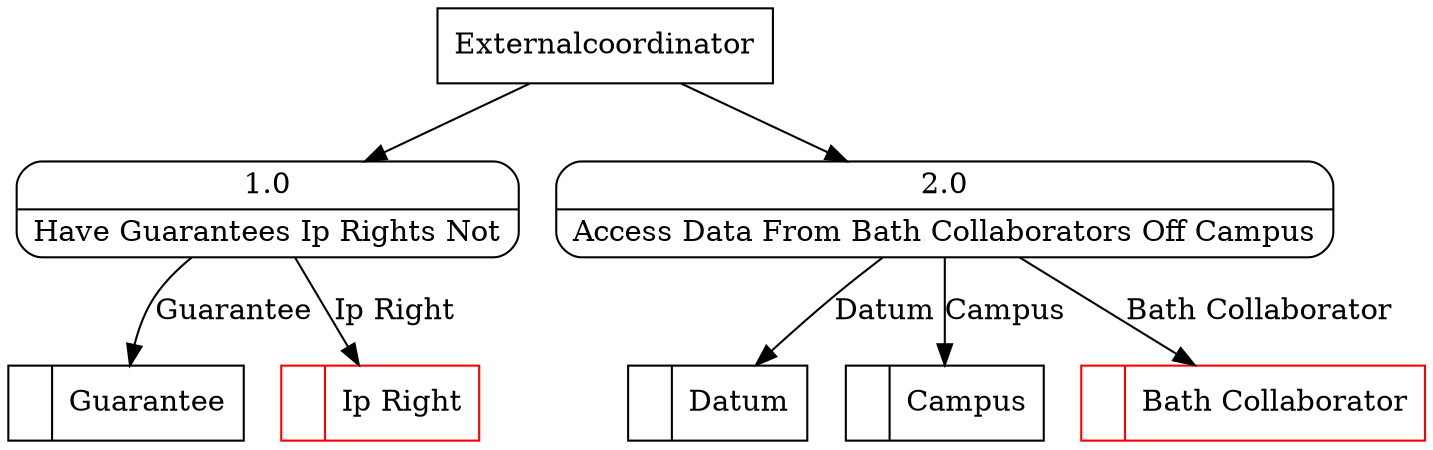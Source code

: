 digraph dfd2{ 
node[shape=record]
200 [label="<f0>  |<f1> Guarantee " ];
201 [label="<f0>  |<f1> Datum " ];
202 [label="<f0>  |<f1> Campus " ];
203 [label="<f0>  |<f1> Ip Right " color=red];
204 [label="<f0>  |<f1> Bath Collaborator " color=red];
205 [label="Externalcoordinator" shape=box];
206 [label="{<f0> 1.0|<f1> Have Guarantees Ip Rights Not }" shape=Mrecord];
207 [label="{<f0> 2.0|<f1> Access Data From Bath Collaborators Off Campus }" shape=Mrecord];
205 -> 206
205 -> 207
206 -> 200 [label="Guarantee"]
207 -> 201 [label="Datum"]
207 -> 204 [label="Bath Collaborator"]
207 -> 202 [label="Campus"]
206 -> 203 [label="Ip Right"]
}